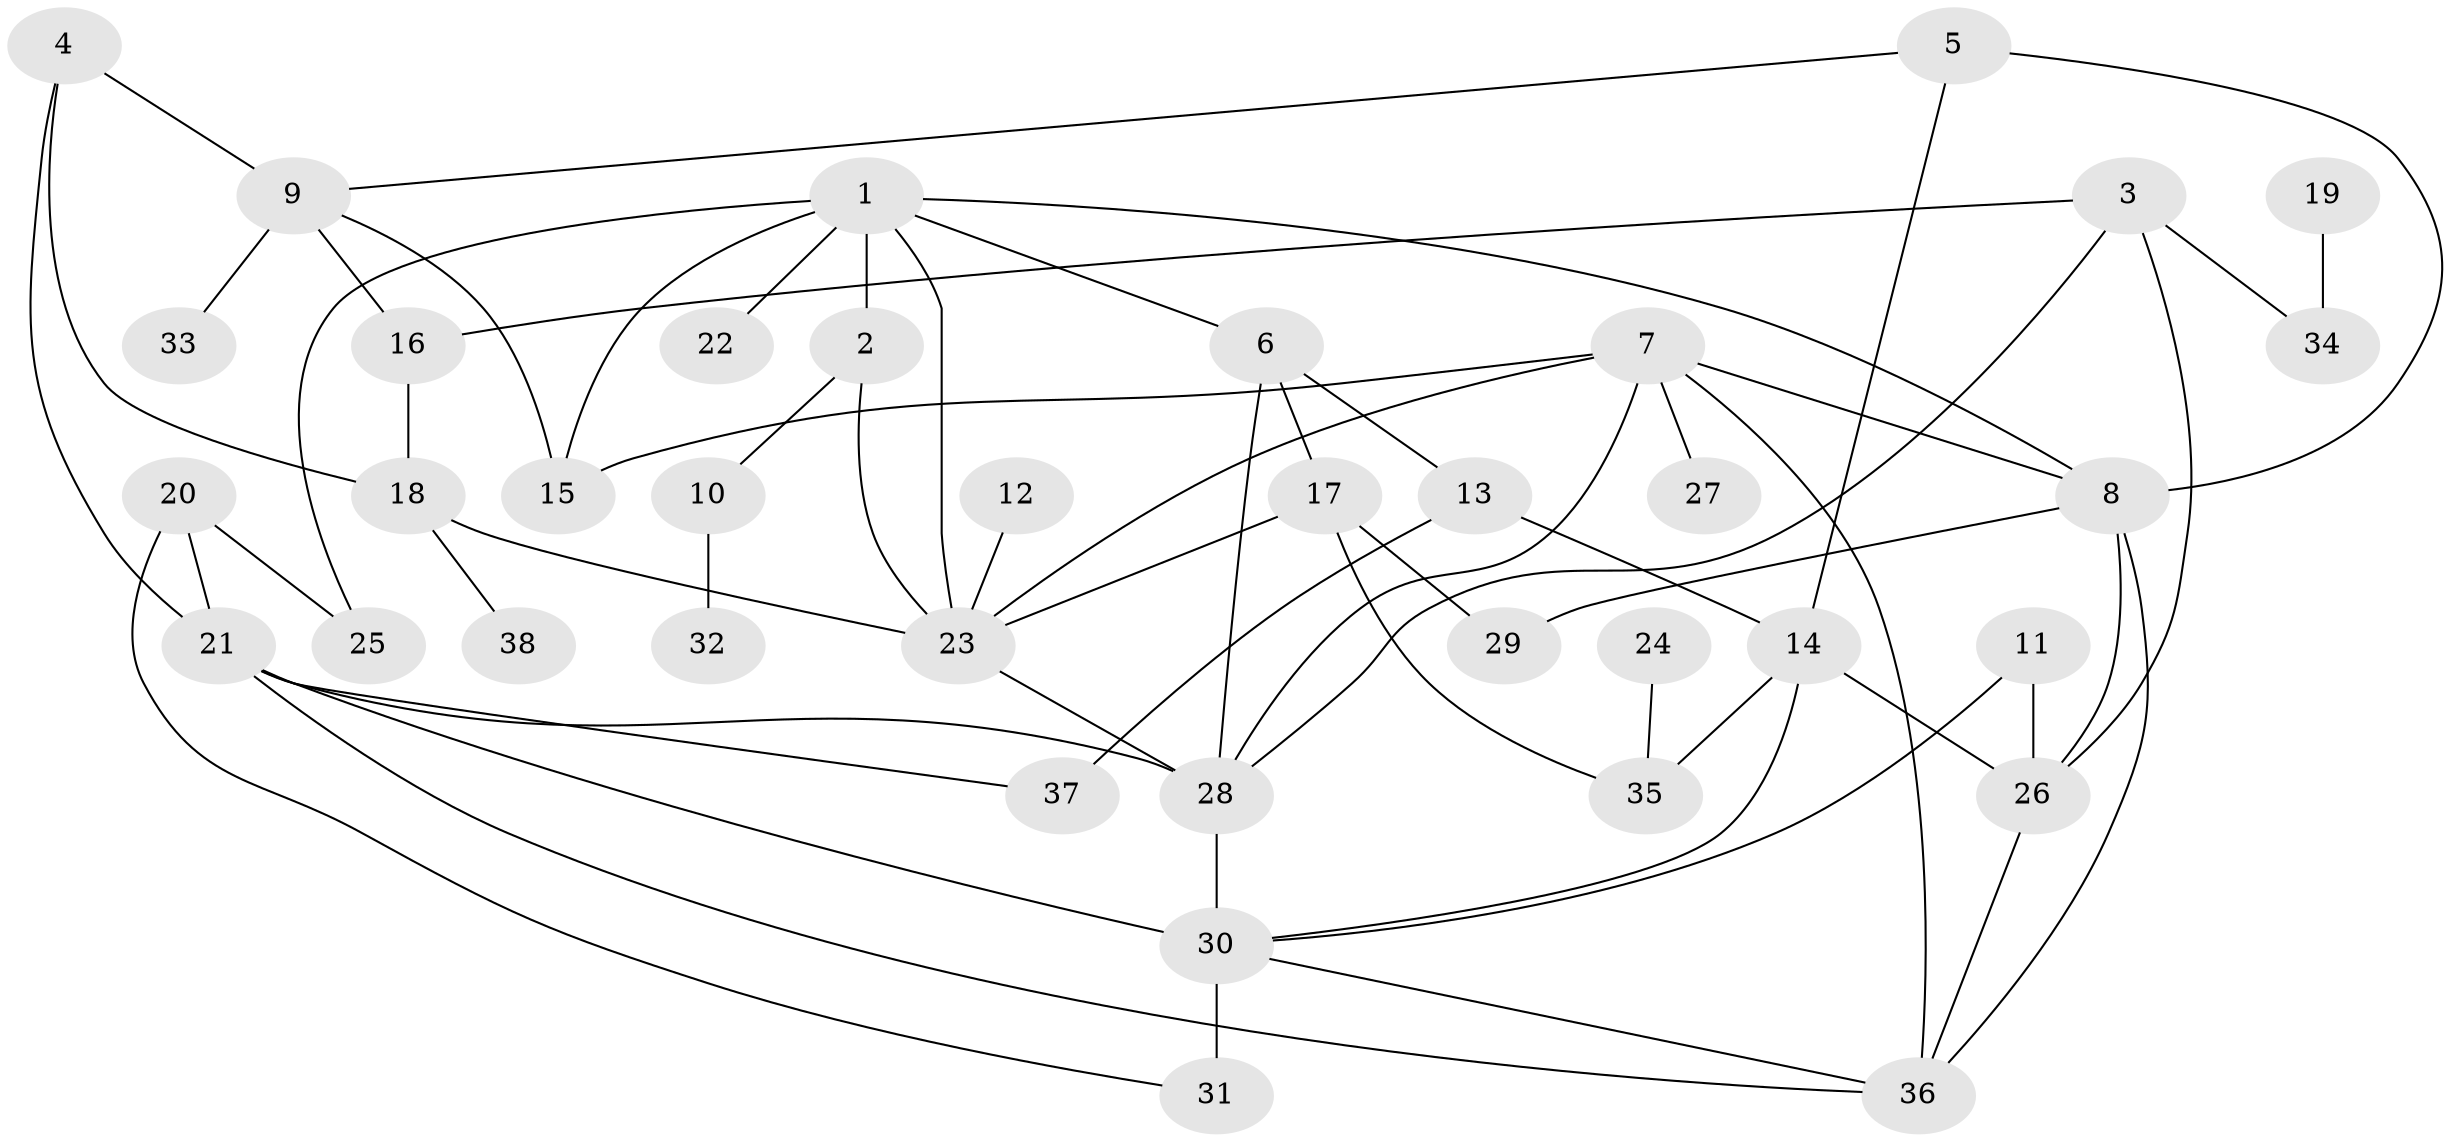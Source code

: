 // original degree distribution, {6: 0.015873015873015872, 7: 0.015873015873015872, 3: 0.23809523809523808, 5: 0.14285714285714285, 4: 0.14285714285714285, 2: 0.2698412698412698, 1: 0.1746031746031746}
// Generated by graph-tools (version 1.1) at 2025/36/03/04/25 23:36:04]
// undirected, 38 vertices, 63 edges
graph export_dot {
  node [color=gray90,style=filled];
  1;
  2;
  3;
  4;
  5;
  6;
  7;
  8;
  9;
  10;
  11;
  12;
  13;
  14;
  15;
  16;
  17;
  18;
  19;
  20;
  21;
  22;
  23;
  24;
  25;
  26;
  27;
  28;
  29;
  30;
  31;
  32;
  33;
  34;
  35;
  36;
  37;
  38;
  1 -- 2 [weight=1.0];
  1 -- 6 [weight=1.0];
  1 -- 8 [weight=1.0];
  1 -- 15 [weight=1.0];
  1 -- 22 [weight=1.0];
  1 -- 23 [weight=1.0];
  1 -- 25 [weight=1.0];
  2 -- 10 [weight=1.0];
  2 -- 23 [weight=1.0];
  3 -- 16 [weight=1.0];
  3 -- 26 [weight=1.0];
  3 -- 28 [weight=1.0];
  3 -- 34 [weight=1.0];
  4 -- 9 [weight=1.0];
  4 -- 18 [weight=1.0];
  4 -- 21 [weight=1.0];
  5 -- 8 [weight=1.0];
  5 -- 9 [weight=1.0];
  5 -- 14 [weight=1.0];
  6 -- 13 [weight=1.0];
  6 -- 17 [weight=1.0];
  6 -- 28 [weight=1.0];
  7 -- 8 [weight=1.0];
  7 -- 15 [weight=1.0];
  7 -- 23 [weight=1.0];
  7 -- 27 [weight=1.0];
  7 -- 28 [weight=1.0];
  7 -- 36 [weight=1.0];
  8 -- 26 [weight=1.0];
  8 -- 29 [weight=1.0];
  8 -- 36 [weight=1.0];
  9 -- 15 [weight=1.0];
  9 -- 16 [weight=1.0];
  9 -- 33 [weight=2.0];
  10 -- 32 [weight=1.0];
  11 -- 26 [weight=1.0];
  11 -- 30 [weight=1.0];
  12 -- 23 [weight=1.0];
  13 -- 14 [weight=1.0];
  13 -- 37 [weight=1.0];
  14 -- 26 [weight=1.0];
  14 -- 30 [weight=1.0];
  14 -- 35 [weight=1.0];
  16 -- 18 [weight=1.0];
  17 -- 23 [weight=1.0];
  17 -- 29 [weight=1.0];
  17 -- 35 [weight=1.0];
  18 -- 23 [weight=1.0];
  18 -- 38 [weight=1.0];
  19 -- 34 [weight=1.0];
  20 -- 21 [weight=1.0];
  20 -- 25 [weight=2.0];
  20 -- 31 [weight=1.0];
  21 -- 28 [weight=1.0];
  21 -- 30 [weight=1.0];
  21 -- 36 [weight=1.0];
  21 -- 37 [weight=1.0];
  23 -- 28 [weight=1.0];
  24 -- 35 [weight=1.0];
  26 -- 36 [weight=1.0];
  28 -- 30 [weight=2.0];
  30 -- 31 [weight=2.0];
  30 -- 36 [weight=1.0];
}
